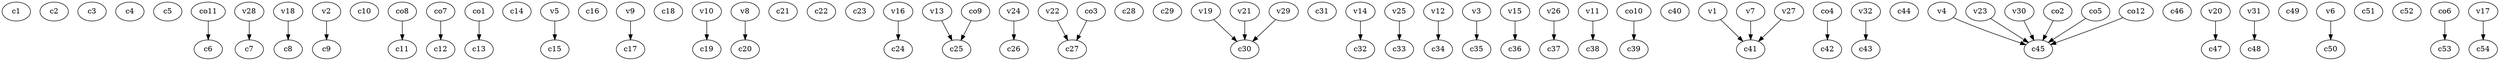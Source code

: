 strict digraph  {
c1;
c2;
c3;
c4;
c5;
c6;
c7;
c8;
c9;
c10;
c11;
c12;
c13;
c14;
c15;
c16;
c17;
c18;
c19;
c20;
c21;
c22;
c23;
c24;
c25;
c26;
c27;
c28;
c29;
c30;
c31;
c32;
c33;
c34;
c35;
c36;
c37;
c38;
c39;
c40;
c41;
c42;
c43;
c44;
c45;
c46;
c47;
c48;
c49;
c50;
c51;
c52;
c53;
c54;
v1;
v2;
v3;
v4;
v5;
v6;
v7;
v8;
v9;
v10;
v11;
v12;
v13;
v14;
v15;
v16;
v17;
v18;
v19;
v20;
v21;
v22;
v23;
v24;
v25;
v26;
v27;
v28;
v29;
v30;
v31;
v32;
co1;
co2;
co3;
co4;
co5;
co6;
co7;
co8;
co9;
co10;
co11;
co12;
v1 -> c41  [weight=1];
v2 -> c9  [weight=1];
v3 -> c35  [weight=1];
v4 -> c45  [weight=1];
v5 -> c15  [weight=1];
v6 -> c50  [weight=1];
v7 -> c41  [weight=1];
v8 -> c20  [weight=1];
v9 -> c17  [weight=1];
v10 -> c19  [weight=1];
v11 -> c38  [weight=1];
v12 -> c34  [weight=1];
v13 -> c25  [weight=1];
v14 -> c32  [weight=1];
v15 -> c36  [weight=1];
v16 -> c24  [weight=1];
v17 -> c54  [weight=1];
v18 -> c8  [weight=1];
v19 -> c30  [weight=1];
v20 -> c47  [weight=1];
v21 -> c30  [weight=1];
v22 -> c27  [weight=1];
v23 -> c45  [weight=1];
v24 -> c26  [weight=1];
v25 -> c33  [weight=1];
v26 -> c37  [weight=1];
v27 -> c41  [weight=1];
v28 -> c7  [weight=1];
v29 -> c30  [weight=1];
v30 -> c45  [weight=1];
v31 -> c48  [weight=1];
v32 -> c43  [weight=1];
co1 -> c13  [weight=1];
co2 -> c45  [weight=1];
co3 -> c27  [weight=1];
co4 -> c42  [weight=1];
co5 -> c45  [weight=1];
co6 -> c53  [weight=1];
co7 -> c12  [weight=1];
co8 -> c11  [weight=1];
co9 -> c25  [weight=1];
co10 -> c39  [weight=1];
co11 -> c6  [weight=1];
co12 -> c45  [weight=1];
}
